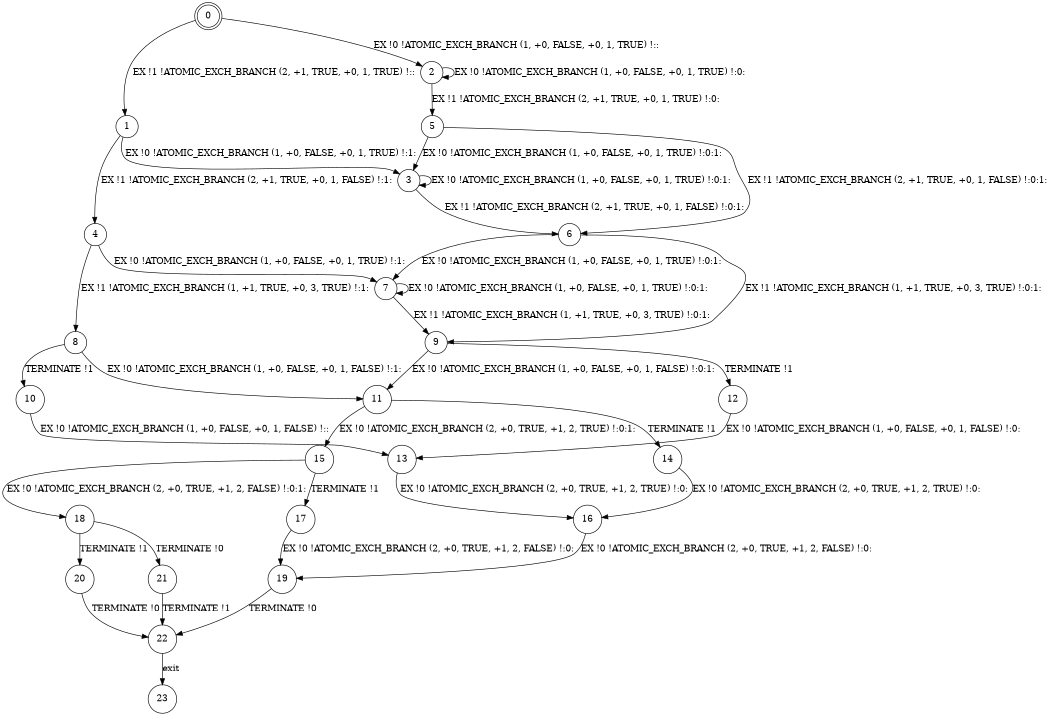digraph BCG {
size = "7, 10.5";
center = TRUE;
node [shape = circle];
0 [peripheries = 2];
0 -> 1 [label = "EX !1 !ATOMIC_EXCH_BRANCH (2, +1, TRUE, +0, 1, TRUE) !::"];
0 -> 2 [label = "EX !0 !ATOMIC_EXCH_BRANCH (1, +0, FALSE, +0, 1, TRUE) !::"];
1 -> 3 [label = "EX !0 !ATOMIC_EXCH_BRANCH (1, +0, FALSE, +0, 1, TRUE) !:1:"];
1 -> 4 [label = "EX !1 !ATOMIC_EXCH_BRANCH (2, +1, TRUE, +0, 1, FALSE) !:1:"];
2 -> 5 [label = "EX !1 !ATOMIC_EXCH_BRANCH (2, +1, TRUE, +0, 1, TRUE) !:0:"];
2 -> 2 [label = "EX !0 !ATOMIC_EXCH_BRANCH (1, +0, FALSE, +0, 1, TRUE) !:0:"];
3 -> 6 [label = "EX !1 !ATOMIC_EXCH_BRANCH (2, +1, TRUE, +0, 1, FALSE) !:0:1:"];
3 -> 3 [label = "EX !0 !ATOMIC_EXCH_BRANCH (1, +0, FALSE, +0, 1, TRUE) !:0:1:"];
4 -> 7 [label = "EX !0 !ATOMIC_EXCH_BRANCH (1, +0, FALSE, +0, 1, TRUE) !:1:"];
4 -> 8 [label = "EX !1 !ATOMIC_EXCH_BRANCH (1, +1, TRUE, +0, 3, TRUE) !:1:"];
5 -> 6 [label = "EX !1 !ATOMIC_EXCH_BRANCH (2, +1, TRUE, +0, 1, FALSE) !:0:1:"];
5 -> 3 [label = "EX !0 !ATOMIC_EXCH_BRANCH (1, +0, FALSE, +0, 1, TRUE) !:0:1:"];
6 -> 9 [label = "EX !1 !ATOMIC_EXCH_BRANCH (1, +1, TRUE, +0, 3, TRUE) !:0:1:"];
6 -> 7 [label = "EX !0 !ATOMIC_EXCH_BRANCH (1, +0, FALSE, +0, 1, TRUE) !:0:1:"];
7 -> 9 [label = "EX !1 !ATOMIC_EXCH_BRANCH (1, +1, TRUE, +0, 3, TRUE) !:0:1:"];
7 -> 7 [label = "EX !0 !ATOMIC_EXCH_BRANCH (1, +0, FALSE, +0, 1, TRUE) !:0:1:"];
8 -> 10 [label = "TERMINATE !1"];
8 -> 11 [label = "EX !0 !ATOMIC_EXCH_BRANCH (1, +0, FALSE, +0, 1, FALSE) !:1:"];
9 -> 12 [label = "TERMINATE !1"];
9 -> 11 [label = "EX !0 !ATOMIC_EXCH_BRANCH (1, +0, FALSE, +0, 1, FALSE) !:0:1:"];
10 -> 13 [label = "EX !0 !ATOMIC_EXCH_BRANCH (1, +0, FALSE, +0, 1, FALSE) !::"];
11 -> 14 [label = "TERMINATE !1"];
11 -> 15 [label = "EX !0 !ATOMIC_EXCH_BRANCH (2, +0, TRUE, +1, 2, TRUE) !:0:1:"];
12 -> 13 [label = "EX !0 !ATOMIC_EXCH_BRANCH (1, +0, FALSE, +0, 1, FALSE) !:0:"];
13 -> 16 [label = "EX !0 !ATOMIC_EXCH_BRANCH (2, +0, TRUE, +1, 2, TRUE) !:0:"];
14 -> 16 [label = "EX !0 !ATOMIC_EXCH_BRANCH (2, +0, TRUE, +1, 2, TRUE) !:0:"];
15 -> 17 [label = "TERMINATE !1"];
15 -> 18 [label = "EX !0 !ATOMIC_EXCH_BRANCH (2, +0, TRUE, +1, 2, FALSE) !:0:1:"];
16 -> 19 [label = "EX !0 !ATOMIC_EXCH_BRANCH (2, +0, TRUE, +1, 2, FALSE) !:0:"];
17 -> 19 [label = "EX !0 !ATOMIC_EXCH_BRANCH (2, +0, TRUE, +1, 2, FALSE) !:0:"];
18 -> 20 [label = "TERMINATE !1"];
18 -> 21 [label = "TERMINATE !0"];
19 -> 22 [label = "TERMINATE !0"];
20 -> 22 [label = "TERMINATE !0"];
21 -> 22 [label = "TERMINATE !1"];
22 -> 23 [label = "exit"];
}
